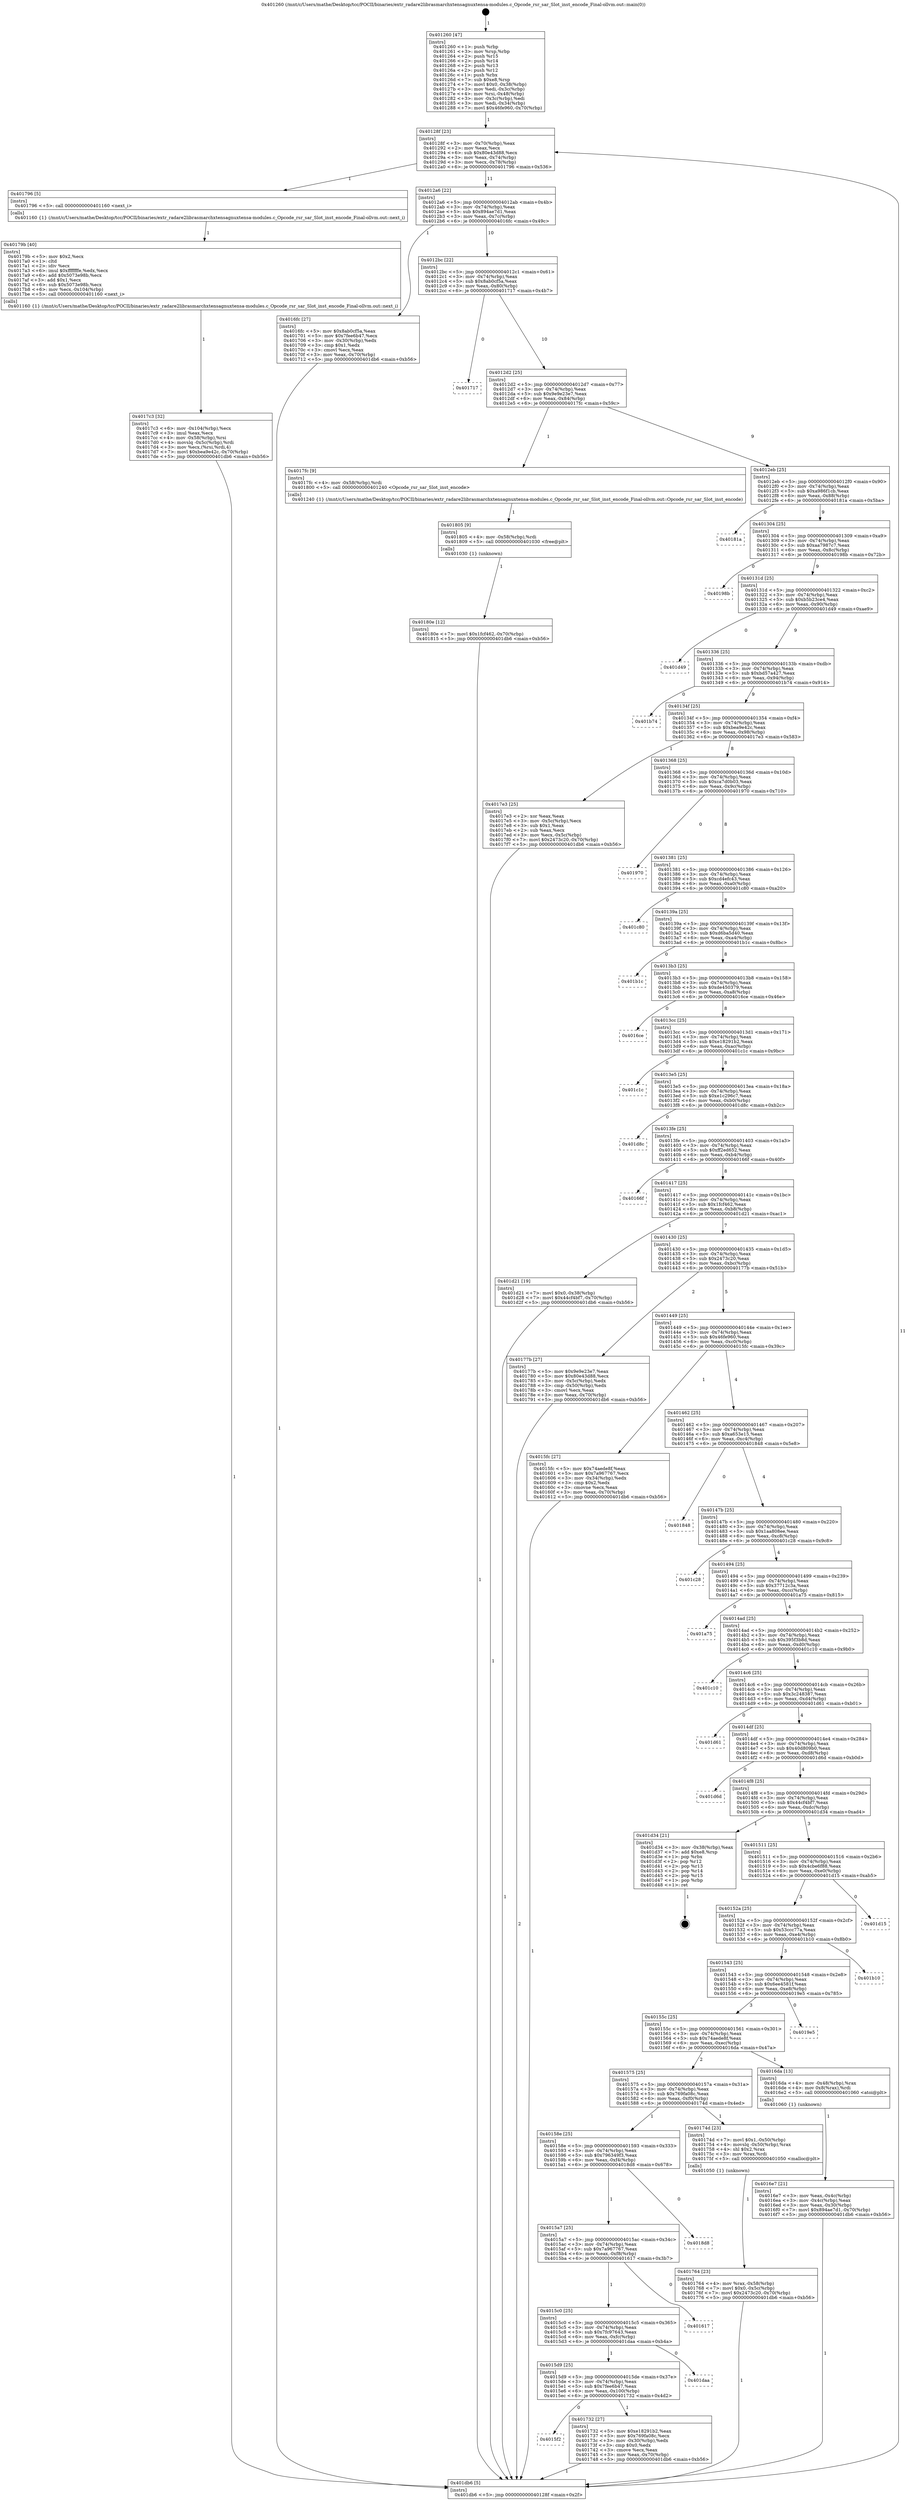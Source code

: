 digraph "0x401260" {
  label = "0x401260 (/mnt/c/Users/mathe/Desktop/tcc/POCII/binaries/extr_radare2librasmarchxtensagnuxtensa-modules.c_Opcode_rsr_sar_Slot_inst_encode_Final-ollvm.out::main(0))"
  labelloc = "t"
  node[shape=record]

  Entry [label="",width=0.3,height=0.3,shape=circle,fillcolor=black,style=filled]
  "0x40128f" [label="{
     0x40128f [23]\l
     | [instrs]\l
     &nbsp;&nbsp;0x40128f \<+3\>: mov -0x70(%rbp),%eax\l
     &nbsp;&nbsp;0x401292 \<+2\>: mov %eax,%ecx\l
     &nbsp;&nbsp;0x401294 \<+6\>: sub $0x80e43d88,%ecx\l
     &nbsp;&nbsp;0x40129a \<+3\>: mov %eax,-0x74(%rbp)\l
     &nbsp;&nbsp;0x40129d \<+3\>: mov %ecx,-0x78(%rbp)\l
     &nbsp;&nbsp;0x4012a0 \<+6\>: je 0000000000401796 \<main+0x536\>\l
  }"]
  "0x401796" [label="{
     0x401796 [5]\l
     | [instrs]\l
     &nbsp;&nbsp;0x401796 \<+5\>: call 0000000000401160 \<next_i\>\l
     | [calls]\l
     &nbsp;&nbsp;0x401160 \{1\} (/mnt/c/Users/mathe/Desktop/tcc/POCII/binaries/extr_radare2librasmarchxtensagnuxtensa-modules.c_Opcode_rsr_sar_Slot_inst_encode_Final-ollvm.out::next_i)\l
  }"]
  "0x4012a6" [label="{
     0x4012a6 [22]\l
     | [instrs]\l
     &nbsp;&nbsp;0x4012a6 \<+5\>: jmp 00000000004012ab \<main+0x4b\>\l
     &nbsp;&nbsp;0x4012ab \<+3\>: mov -0x74(%rbp),%eax\l
     &nbsp;&nbsp;0x4012ae \<+5\>: sub $0x894ae7d1,%eax\l
     &nbsp;&nbsp;0x4012b3 \<+3\>: mov %eax,-0x7c(%rbp)\l
     &nbsp;&nbsp;0x4012b6 \<+6\>: je 00000000004016fc \<main+0x49c\>\l
  }"]
  Exit [label="",width=0.3,height=0.3,shape=circle,fillcolor=black,style=filled,peripheries=2]
  "0x4016fc" [label="{
     0x4016fc [27]\l
     | [instrs]\l
     &nbsp;&nbsp;0x4016fc \<+5\>: mov $0x8ab0cf5a,%eax\l
     &nbsp;&nbsp;0x401701 \<+5\>: mov $0x7fee6b47,%ecx\l
     &nbsp;&nbsp;0x401706 \<+3\>: mov -0x30(%rbp),%edx\l
     &nbsp;&nbsp;0x401709 \<+3\>: cmp $0x1,%edx\l
     &nbsp;&nbsp;0x40170c \<+3\>: cmovl %ecx,%eax\l
     &nbsp;&nbsp;0x40170f \<+3\>: mov %eax,-0x70(%rbp)\l
     &nbsp;&nbsp;0x401712 \<+5\>: jmp 0000000000401db6 \<main+0xb56\>\l
  }"]
  "0x4012bc" [label="{
     0x4012bc [22]\l
     | [instrs]\l
     &nbsp;&nbsp;0x4012bc \<+5\>: jmp 00000000004012c1 \<main+0x61\>\l
     &nbsp;&nbsp;0x4012c1 \<+3\>: mov -0x74(%rbp),%eax\l
     &nbsp;&nbsp;0x4012c4 \<+5\>: sub $0x8ab0cf5a,%eax\l
     &nbsp;&nbsp;0x4012c9 \<+3\>: mov %eax,-0x80(%rbp)\l
     &nbsp;&nbsp;0x4012cc \<+6\>: je 0000000000401717 \<main+0x4b7\>\l
  }"]
  "0x40180e" [label="{
     0x40180e [12]\l
     | [instrs]\l
     &nbsp;&nbsp;0x40180e \<+7\>: movl $0x1fcf462,-0x70(%rbp)\l
     &nbsp;&nbsp;0x401815 \<+5\>: jmp 0000000000401db6 \<main+0xb56\>\l
  }"]
  "0x401717" [label="{
     0x401717\l
  }", style=dashed]
  "0x4012d2" [label="{
     0x4012d2 [25]\l
     | [instrs]\l
     &nbsp;&nbsp;0x4012d2 \<+5\>: jmp 00000000004012d7 \<main+0x77\>\l
     &nbsp;&nbsp;0x4012d7 \<+3\>: mov -0x74(%rbp),%eax\l
     &nbsp;&nbsp;0x4012da \<+5\>: sub $0x9e9e23e7,%eax\l
     &nbsp;&nbsp;0x4012df \<+6\>: mov %eax,-0x84(%rbp)\l
     &nbsp;&nbsp;0x4012e5 \<+6\>: je 00000000004017fc \<main+0x59c\>\l
  }"]
  "0x401805" [label="{
     0x401805 [9]\l
     | [instrs]\l
     &nbsp;&nbsp;0x401805 \<+4\>: mov -0x58(%rbp),%rdi\l
     &nbsp;&nbsp;0x401809 \<+5\>: call 0000000000401030 \<free@plt\>\l
     | [calls]\l
     &nbsp;&nbsp;0x401030 \{1\} (unknown)\l
  }"]
  "0x4017fc" [label="{
     0x4017fc [9]\l
     | [instrs]\l
     &nbsp;&nbsp;0x4017fc \<+4\>: mov -0x58(%rbp),%rdi\l
     &nbsp;&nbsp;0x401800 \<+5\>: call 0000000000401240 \<Opcode_rsr_sar_Slot_inst_encode\>\l
     | [calls]\l
     &nbsp;&nbsp;0x401240 \{1\} (/mnt/c/Users/mathe/Desktop/tcc/POCII/binaries/extr_radare2librasmarchxtensagnuxtensa-modules.c_Opcode_rsr_sar_Slot_inst_encode_Final-ollvm.out::Opcode_rsr_sar_Slot_inst_encode)\l
  }"]
  "0x4012eb" [label="{
     0x4012eb [25]\l
     | [instrs]\l
     &nbsp;&nbsp;0x4012eb \<+5\>: jmp 00000000004012f0 \<main+0x90\>\l
     &nbsp;&nbsp;0x4012f0 \<+3\>: mov -0x74(%rbp),%eax\l
     &nbsp;&nbsp;0x4012f3 \<+5\>: sub $0xa986f1cb,%eax\l
     &nbsp;&nbsp;0x4012f8 \<+6\>: mov %eax,-0x88(%rbp)\l
     &nbsp;&nbsp;0x4012fe \<+6\>: je 000000000040181a \<main+0x5ba\>\l
  }"]
  "0x4017c3" [label="{
     0x4017c3 [32]\l
     | [instrs]\l
     &nbsp;&nbsp;0x4017c3 \<+6\>: mov -0x104(%rbp),%ecx\l
     &nbsp;&nbsp;0x4017c9 \<+3\>: imul %eax,%ecx\l
     &nbsp;&nbsp;0x4017cc \<+4\>: mov -0x58(%rbp),%rsi\l
     &nbsp;&nbsp;0x4017d0 \<+4\>: movslq -0x5c(%rbp),%rdi\l
     &nbsp;&nbsp;0x4017d4 \<+3\>: mov %ecx,(%rsi,%rdi,4)\l
     &nbsp;&nbsp;0x4017d7 \<+7\>: movl $0xbea9e42c,-0x70(%rbp)\l
     &nbsp;&nbsp;0x4017de \<+5\>: jmp 0000000000401db6 \<main+0xb56\>\l
  }"]
  "0x40181a" [label="{
     0x40181a\l
  }", style=dashed]
  "0x401304" [label="{
     0x401304 [25]\l
     | [instrs]\l
     &nbsp;&nbsp;0x401304 \<+5\>: jmp 0000000000401309 \<main+0xa9\>\l
     &nbsp;&nbsp;0x401309 \<+3\>: mov -0x74(%rbp),%eax\l
     &nbsp;&nbsp;0x40130c \<+5\>: sub $0xaa7987c7,%eax\l
     &nbsp;&nbsp;0x401311 \<+6\>: mov %eax,-0x8c(%rbp)\l
     &nbsp;&nbsp;0x401317 \<+6\>: je 000000000040198b \<main+0x72b\>\l
  }"]
  "0x40179b" [label="{
     0x40179b [40]\l
     | [instrs]\l
     &nbsp;&nbsp;0x40179b \<+5\>: mov $0x2,%ecx\l
     &nbsp;&nbsp;0x4017a0 \<+1\>: cltd\l
     &nbsp;&nbsp;0x4017a1 \<+2\>: idiv %ecx\l
     &nbsp;&nbsp;0x4017a3 \<+6\>: imul $0xfffffffe,%edx,%ecx\l
     &nbsp;&nbsp;0x4017a9 \<+6\>: add $0x5073e98b,%ecx\l
     &nbsp;&nbsp;0x4017af \<+3\>: add $0x1,%ecx\l
     &nbsp;&nbsp;0x4017b2 \<+6\>: sub $0x5073e98b,%ecx\l
     &nbsp;&nbsp;0x4017b8 \<+6\>: mov %ecx,-0x104(%rbp)\l
     &nbsp;&nbsp;0x4017be \<+5\>: call 0000000000401160 \<next_i\>\l
     | [calls]\l
     &nbsp;&nbsp;0x401160 \{1\} (/mnt/c/Users/mathe/Desktop/tcc/POCII/binaries/extr_radare2librasmarchxtensagnuxtensa-modules.c_Opcode_rsr_sar_Slot_inst_encode_Final-ollvm.out::next_i)\l
  }"]
  "0x40198b" [label="{
     0x40198b\l
  }", style=dashed]
  "0x40131d" [label="{
     0x40131d [25]\l
     | [instrs]\l
     &nbsp;&nbsp;0x40131d \<+5\>: jmp 0000000000401322 \<main+0xc2\>\l
     &nbsp;&nbsp;0x401322 \<+3\>: mov -0x74(%rbp),%eax\l
     &nbsp;&nbsp;0x401325 \<+5\>: sub $0xb5b23ce4,%eax\l
     &nbsp;&nbsp;0x40132a \<+6\>: mov %eax,-0x90(%rbp)\l
     &nbsp;&nbsp;0x401330 \<+6\>: je 0000000000401d49 \<main+0xae9\>\l
  }"]
  "0x401764" [label="{
     0x401764 [23]\l
     | [instrs]\l
     &nbsp;&nbsp;0x401764 \<+4\>: mov %rax,-0x58(%rbp)\l
     &nbsp;&nbsp;0x401768 \<+7\>: movl $0x0,-0x5c(%rbp)\l
     &nbsp;&nbsp;0x40176f \<+7\>: movl $0x2473c20,-0x70(%rbp)\l
     &nbsp;&nbsp;0x401776 \<+5\>: jmp 0000000000401db6 \<main+0xb56\>\l
  }"]
  "0x401d49" [label="{
     0x401d49\l
  }", style=dashed]
  "0x401336" [label="{
     0x401336 [25]\l
     | [instrs]\l
     &nbsp;&nbsp;0x401336 \<+5\>: jmp 000000000040133b \<main+0xdb\>\l
     &nbsp;&nbsp;0x40133b \<+3\>: mov -0x74(%rbp),%eax\l
     &nbsp;&nbsp;0x40133e \<+5\>: sub $0xbd57a427,%eax\l
     &nbsp;&nbsp;0x401343 \<+6\>: mov %eax,-0x94(%rbp)\l
     &nbsp;&nbsp;0x401349 \<+6\>: je 0000000000401b74 \<main+0x914\>\l
  }"]
  "0x4015f2" [label="{
     0x4015f2\l
  }", style=dashed]
  "0x401b74" [label="{
     0x401b74\l
  }", style=dashed]
  "0x40134f" [label="{
     0x40134f [25]\l
     | [instrs]\l
     &nbsp;&nbsp;0x40134f \<+5\>: jmp 0000000000401354 \<main+0xf4\>\l
     &nbsp;&nbsp;0x401354 \<+3\>: mov -0x74(%rbp),%eax\l
     &nbsp;&nbsp;0x401357 \<+5\>: sub $0xbea9e42c,%eax\l
     &nbsp;&nbsp;0x40135c \<+6\>: mov %eax,-0x98(%rbp)\l
     &nbsp;&nbsp;0x401362 \<+6\>: je 00000000004017e3 \<main+0x583\>\l
  }"]
  "0x401732" [label="{
     0x401732 [27]\l
     | [instrs]\l
     &nbsp;&nbsp;0x401732 \<+5\>: mov $0xe18291b2,%eax\l
     &nbsp;&nbsp;0x401737 \<+5\>: mov $0x769fa08c,%ecx\l
     &nbsp;&nbsp;0x40173c \<+3\>: mov -0x30(%rbp),%edx\l
     &nbsp;&nbsp;0x40173f \<+3\>: cmp $0x0,%edx\l
     &nbsp;&nbsp;0x401742 \<+3\>: cmove %ecx,%eax\l
     &nbsp;&nbsp;0x401745 \<+3\>: mov %eax,-0x70(%rbp)\l
     &nbsp;&nbsp;0x401748 \<+5\>: jmp 0000000000401db6 \<main+0xb56\>\l
  }"]
  "0x4017e3" [label="{
     0x4017e3 [25]\l
     | [instrs]\l
     &nbsp;&nbsp;0x4017e3 \<+2\>: xor %eax,%eax\l
     &nbsp;&nbsp;0x4017e5 \<+3\>: mov -0x5c(%rbp),%ecx\l
     &nbsp;&nbsp;0x4017e8 \<+3\>: sub $0x1,%eax\l
     &nbsp;&nbsp;0x4017eb \<+2\>: sub %eax,%ecx\l
     &nbsp;&nbsp;0x4017ed \<+3\>: mov %ecx,-0x5c(%rbp)\l
     &nbsp;&nbsp;0x4017f0 \<+7\>: movl $0x2473c20,-0x70(%rbp)\l
     &nbsp;&nbsp;0x4017f7 \<+5\>: jmp 0000000000401db6 \<main+0xb56\>\l
  }"]
  "0x401368" [label="{
     0x401368 [25]\l
     | [instrs]\l
     &nbsp;&nbsp;0x401368 \<+5\>: jmp 000000000040136d \<main+0x10d\>\l
     &nbsp;&nbsp;0x40136d \<+3\>: mov -0x74(%rbp),%eax\l
     &nbsp;&nbsp;0x401370 \<+5\>: sub $0xca7d0b03,%eax\l
     &nbsp;&nbsp;0x401375 \<+6\>: mov %eax,-0x9c(%rbp)\l
     &nbsp;&nbsp;0x40137b \<+6\>: je 0000000000401970 \<main+0x710\>\l
  }"]
  "0x4015d9" [label="{
     0x4015d9 [25]\l
     | [instrs]\l
     &nbsp;&nbsp;0x4015d9 \<+5\>: jmp 00000000004015de \<main+0x37e\>\l
     &nbsp;&nbsp;0x4015de \<+3\>: mov -0x74(%rbp),%eax\l
     &nbsp;&nbsp;0x4015e1 \<+5\>: sub $0x7fee6b47,%eax\l
     &nbsp;&nbsp;0x4015e6 \<+6\>: mov %eax,-0x100(%rbp)\l
     &nbsp;&nbsp;0x4015ec \<+6\>: je 0000000000401732 \<main+0x4d2\>\l
  }"]
  "0x401970" [label="{
     0x401970\l
  }", style=dashed]
  "0x401381" [label="{
     0x401381 [25]\l
     | [instrs]\l
     &nbsp;&nbsp;0x401381 \<+5\>: jmp 0000000000401386 \<main+0x126\>\l
     &nbsp;&nbsp;0x401386 \<+3\>: mov -0x74(%rbp),%eax\l
     &nbsp;&nbsp;0x401389 \<+5\>: sub $0xcd4efc43,%eax\l
     &nbsp;&nbsp;0x40138e \<+6\>: mov %eax,-0xa0(%rbp)\l
     &nbsp;&nbsp;0x401394 \<+6\>: je 0000000000401c80 \<main+0xa20\>\l
  }"]
  "0x401daa" [label="{
     0x401daa\l
  }", style=dashed]
  "0x401c80" [label="{
     0x401c80\l
  }", style=dashed]
  "0x40139a" [label="{
     0x40139a [25]\l
     | [instrs]\l
     &nbsp;&nbsp;0x40139a \<+5\>: jmp 000000000040139f \<main+0x13f\>\l
     &nbsp;&nbsp;0x40139f \<+3\>: mov -0x74(%rbp),%eax\l
     &nbsp;&nbsp;0x4013a2 \<+5\>: sub $0xd6ba5d40,%eax\l
     &nbsp;&nbsp;0x4013a7 \<+6\>: mov %eax,-0xa4(%rbp)\l
     &nbsp;&nbsp;0x4013ad \<+6\>: je 0000000000401b1c \<main+0x8bc\>\l
  }"]
  "0x4015c0" [label="{
     0x4015c0 [25]\l
     | [instrs]\l
     &nbsp;&nbsp;0x4015c0 \<+5\>: jmp 00000000004015c5 \<main+0x365\>\l
     &nbsp;&nbsp;0x4015c5 \<+3\>: mov -0x74(%rbp),%eax\l
     &nbsp;&nbsp;0x4015c8 \<+5\>: sub $0x7fc97643,%eax\l
     &nbsp;&nbsp;0x4015cd \<+6\>: mov %eax,-0xfc(%rbp)\l
     &nbsp;&nbsp;0x4015d3 \<+6\>: je 0000000000401daa \<main+0xb4a\>\l
  }"]
  "0x401b1c" [label="{
     0x401b1c\l
  }", style=dashed]
  "0x4013b3" [label="{
     0x4013b3 [25]\l
     | [instrs]\l
     &nbsp;&nbsp;0x4013b3 \<+5\>: jmp 00000000004013b8 \<main+0x158\>\l
     &nbsp;&nbsp;0x4013b8 \<+3\>: mov -0x74(%rbp),%eax\l
     &nbsp;&nbsp;0x4013bb \<+5\>: sub $0xde450379,%eax\l
     &nbsp;&nbsp;0x4013c0 \<+6\>: mov %eax,-0xa8(%rbp)\l
     &nbsp;&nbsp;0x4013c6 \<+6\>: je 00000000004016ce \<main+0x46e\>\l
  }"]
  "0x401617" [label="{
     0x401617\l
  }", style=dashed]
  "0x4016ce" [label="{
     0x4016ce\l
  }", style=dashed]
  "0x4013cc" [label="{
     0x4013cc [25]\l
     | [instrs]\l
     &nbsp;&nbsp;0x4013cc \<+5\>: jmp 00000000004013d1 \<main+0x171\>\l
     &nbsp;&nbsp;0x4013d1 \<+3\>: mov -0x74(%rbp),%eax\l
     &nbsp;&nbsp;0x4013d4 \<+5\>: sub $0xe18291b2,%eax\l
     &nbsp;&nbsp;0x4013d9 \<+6\>: mov %eax,-0xac(%rbp)\l
     &nbsp;&nbsp;0x4013df \<+6\>: je 0000000000401c1c \<main+0x9bc\>\l
  }"]
  "0x4015a7" [label="{
     0x4015a7 [25]\l
     | [instrs]\l
     &nbsp;&nbsp;0x4015a7 \<+5\>: jmp 00000000004015ac \<main+0x34c\>\l
     &nbsp;&nbsp;0x4015ac \<+3\>: mov -0x74(%rbp),%eax\l
     &nbsp;&nbsp;0x4015af \<+5\>: sub $0x7a967767,%eax\l
     &nbsp;&nbsp;0x4015b4 \<+6\>: mov %eax,-0xf8(%rbp)\l
     &nbsp;&nbsp;0x4015ba \<+6\>: je 0000000000401617 \<main+0x3b7\>\l
  }"]
  "0x401c1c" [label="{
     0x401c1c\l
  }", style=dashed]
  "0x4013e5" [label="{
     0x4013e5 [25]\l
     | [instrs]\l
     &nbsp;&nbsp;0x4013e5 \<+5\>: jmp 00000000004013ea \<main+0x18a\>\l
     &nbsp;&nbsp;0x4013ea \<+3\>: mov -0x74(%rbp),%eax\l
     &nbsp;&nbsp;0x4013ed \<+5\>: sub $0xe1c296c7,%eax\l
     &nbsp;&nbsp;0x4013f2 \<+6\>: mov %eax,-0xb0(%rbp)\l
     &nbsp;&nbsp;0x4013f8 \<+6\>: je 0000000000401d8c \<main+0xb2c\>\l
  }"]
  "0x4018d8" [label="{
     0x4018d8\l
  }", style=dashed]
  "0x401d8c" [label="{
     0x401d8c\l
  }", style=dashed]
  "0x4013fe" [label="{
     0x4013fe [25]\l
     | [instrs]\l
     &nbsp;&nbsp;0x4013fe \<+5\>: jmp 0000000000401403 \<main+0x1a3\>\l
     &nbsp;&nbsp;0x401403 \<+3\>: mov -0x74(%rbp),%eax\l
     &nbsp;&nbsp;0x401406 \<+5\>: sub $0xff2ed652,%eax\l
     &nbsp;&nbsp;0x40140b \<+6\>: mov %eax,-0xb4(%rbp)\l
     &nbsp;&nbsp;0x401411 \<+6\>: je 000000000040166f \<main+0x40f\>\l
  }"]
  "0x40158e" [label="{
     0x40158e [25]\l
     | [instrs]\l
     &nbsp;&nbsp;0x40158e \<+5\>: jmp 0000000000401593 \<main+0x333\>\l
     &nbsp;&nbsp;0x401593 \<+3\>: mov -0x74(%rbp),%eax\l
     &nbsp;&nbsp;0x401596 \<+5\>: sub $0x796349f3,%eax\l
     &nbsp;&nbsp;0x40159b \<+6\>: mov %eax,-0xf4(%rbp)\l
     &nbsp;&nbsp;0x4015a1 \<+6\>: je 00000000004018d8 \<main+0x678\>\l
  }"]
  "0x40166f" [label="{
     0x40166f\l
  }", style=dashed]
  "0x401417" [label="{
     0x401417 [25]\l
     | [instrs]\l
     &nbsp;&nbsp;0x401417 \<+5\>: jmp 000000000040141c \<main+0x1bc\>\l
     &nbsp;&nbsp;0x40141c \<+3\>: mov -0x74(%rbp),%eax\l
     &nbsp;&nbsp;0x40141f \<+5\>: sub $0x1fcf462,%eax\l
     &nbsp;&nbsp;0x401424 \<+6\>: mov %eax,-0xb8(%rbp)\l
     &nbsp;&nbsp;0x40142a \<+6\>: je 0000000000401d21 \<main+0xac1\>\l
  }"]
  "0x40174d" [label="{
     0x40174d [23]\l
     | [instrs]\l
     &nbsp;&nbsp;0x40174d \<+7\>: movl $0x1,-0x50(%rbp)\l
     &nbsp;&nbsp;0x401754 \<+4\>: movslq -0x50(%rbp),%rax\l
     &nbsp;&nbsp;0x401758 \<+4\>: shl $0x2,%rax\l
     &nbsp;&nbsp;0x40175c \<+3\>: mov %rax,%rdi\l
     &nbsp;&nbsp;0x40175f \<+5\>: call 0000000000401050 \<malloc@plt\>\l
     | [calls]\l
     &nbsp;&nbsp;0x401050 \{1\} (unknown)\l
  }"]
  "0x401d21" [label="{
     0x401d21 [19]\l
     | [instrs]\l
     &nbsp;&nbsp;0x401d21 \<+7\>: movl $0x0,-0x38(%rbp)\l
     &nbsp;&nbsp;0x401d28 \<+7\>: movl $0x44cf4bf7,-0x70(%rbp)\l
     &nbsp;&nbsp;0x401d2f \<+5\>: jmp 0000000000401db6 \<main+0xb56\>\l
  }"]
  "0x401430" [label="{
     0x401430 [25]\l
     | [instrs]\l
     &nbsp;&nbsp;0x401430 \<+5\>: jmp 0000000000401435 \<main+0x1d5\>\l
     &nbsp;&nbsp;0x401435 \<+3\>: mov -0x74(%rbp),%eax\l
     &nbsp;&nbsp;0x401438 \<+5\>: sub $0x2473c20,%eax\l
     &nbsp;&nbsp;0x40143d \<+6\>: mov %eax,-0xbc(%rbp)\l
     &nbsp;&nbsp;0x401443 \<+6\>: je 000000000040177b \<main+0x51b\>\l
  }"]
  "0x4016e7" [label="{
     0x4016e7 [21]\l
     | [instrs]\l
     &nbsp;&nbsp;0x4016e7 \<+3\>: mov %eax,-0x4c(%rbp)\l
     &nbsp;&nbsp;0x4016ea \<+3\>: mov -0x4c(%rbp),%eax\l
     &nbsp;&nbsp;0x4016ed \<+3\>: mov %eax,-0x30(%rbp)\l
     &nbsp;&nbsp;0x4016f0 \<+7\>: movl $0x894ae7d1,-0x70(%rbp)\l
     &nbsp;&nbsp;0x4016f7 \<+5\>: jmp 0000000000401db6 \<main+0xb56\>\l
  }"]
  "0x40177b" [label="{
     0x40177b [27]\l
     | [instrs]\l
     &nbsp;&nbsp;0x40177b \<+5\>: mov $0x9e9e23e7,%eax\l
     &nbsp;&nbsp;0x401780 \<+5\>: mov $0x80e43d88,%ecx\l
     &nbsp;&nbsp;0x401785 \<+3\>: mov -0x5c(%rbp),%edx\l
     &nbsp;&nbsp;0x401788 \<+3\>: cmp -0x50(%rbp),%edx\l
     &nbsp;&nbsp;0x40178b \<+3\>: cmovl %ecx,%eax\l
     &nbsp;&nbsp;0x40178e \<+3\>: mov %eax,-0x70(%rbp)\l
     &nbsp;&nbsp;0x401791 \<+5\>: jmp 0000000000401db6 \<main+0xb56\>\l
  }"]
  "0x401449" [label="{
     0x401449 [25]\l
     | [instrs]\l
     &nbsp;&nbsp;0x401449 \<+5\>: jmp 000000000040144e \<main+0x1ee\>\l
     &nbsp;&nbsp;0x40144e \<+3\>: mov -0x74(%rbp),%eax\l
     &nbsp;&nbsp;0x401451 \<+5\>: sub $0x46fe960,%eax\l
     &nbsp;&nbsp;0x401456 \<+6\>: mov %eax,-0xc0(%rbp)\l
     &nbsp;&nbsp;0x40145c \<+6\>: je 00000000004015fc \<main+0x39c\>\l
  }"]
  "0x401575" [label="{
     0x401575 [25]\l
     | [instrs]\l
     &nbsp;&nbsp;0x401575 \<+5\>: jmp 000000000040157a \<main+0x31a\>\l
     &nbsp;&nbsp;0x40157a \<+3\>: mov -0x74(%rbp),%eax\l
     &nbsp;&nbsp;0x40157d \<+5\>: sub $0x769fa08c,%eax\l
     &nbsp;&nbsp;0x401582 \<+6\>: mov %eax,-0xf0(%rbp)\l
     &nbsp;&nbsp;0x401588 \<+6\>: je 000000000040174d \<main+0x4ed\>\l
  }"]
  "0x4015fc" [label="{
     0x4015fc [27]\l
     | [instrs]\l
     &nbsp;&nbsp;0x4015fc \<+5\>: mov $0x74aede8f,%eax\l
     &nbsp;&nbsp;0x401601 \<+5\>: mov $0x7a967767,%ecx\l
     &nbsp;&nbsp;0x401606 \<+3\>: mov -0x34(%rbp),%edx\l
     &nbsp;&nbsp;0x401609 \<+3\>: cmp $0x2,%edx\l
     &nbsp;&nbsp;0x40160c \<+3\>: cmovne %ecx,%eax\l
     &nbsp;&nbsp;0x40160f \<+3\>: mov %eax,-0x70(%rbp)\l
     &nbsp;&nbsp;0x401612 \<+5\>: jmp 0000000000401db6 \<main+0xb56\>\l
  }"]
  "0x401462" [label="{
     0x401462 [25]\l
     | [instrs]\l
     &nbsp;&nbsp;0x401462 \<+5\>: jmp 0000000000401467 \<main+0x207\>\l
     &nbsp;&nbsp;0x401467 \<+3\>: mov -0x74(%rbp),%eax\l
     &nbsp;&nbsp;0x40146a \<+5\>: sub $0xa653e15,%eax\l
     &nbsp;&nbsp;0x40146f \<+6\>: mov %eax,-0xc4(%rbp)\l
     &nbsp;&nbsp;0x401475 \<+6\>: je 0000000000401848 \<main+0x5e8\>\l
  }"]
  "0x401db6" [label="{
     0x401db6 [5]\l
     | [instrs]\l
     &nbsp;&nbsp;0x401db6 \<+5\>: jmp 000000000040128f \<main+0x2f\>\l
  }"]
  "0x401260" [label="{
     0x401260 [47]\l
     | [instrs]\l
     &nbsp;&nbsp;0x401260 \<+1\>: push %rbp\l
     &nbsp;&nbsp;0x401261 \<+3\>: mov %rsp,%rbp\l
     &nbsp;&nbsp;0x401264 \<+2\>: push %r15\l
     &nbsp;&nbsp;0x401266 \<+2\>: push %r14\l
     &nbsp;&nbsp;0x401268 \<+2\>: push %r13\l
     &nbsp;&nbsp;0x40126a \<+2\>: push %r12\l
     &nbsp;&nbsp;0x40126c \<+1\>: push %rbx\l
     &nbsp;&nbsp;0x40126d \<+7\>: sub $0xe8,%rsp\l
     &nbsp;&nbsp;0x401274 \<+7\>: movl $0x0,-0x38(%rbp)\l
     &nbsp;&nbsp;0x40127b \<+3\>: mov %edi,-0x3c(%rbp)\l
     &nbsp;&nbsp;0x40127e \<+4\>: mov %rsi,-0x48(%rbp)\l
     &nbsp;&nbsp;0x401282 \<+3\>: mov -0x3c(%rbp),%edi\l
     &nbsp;&nbsp;0x401285 \<+3\>: mov %edi,-0x34(%rbp)\l
     &nbsp;&nbsp;0x401288 \<+7\>: movl $0x46fe960,-0x70(%rbp)\l
  }"]
  "0x4016da" [label="{
     0x4016da [13]\l
     | [instrs]\l
     &nbsp;&nbsp;0x4016da \<+4\>: mov -0x48(%rbp),%rax\l
     &nbsp;&nbsp;0x4016de \<+4\>: mov 0x8(%rax),%rdi\l
     &nbsp;&nbsp;0x4016e2 \<+5\>: call 0000000000401060 \<atoi@plt\>\l
     | [calls]\l
     &nbsp;&nbsp;0x401060 \{1\} (unknown)\l
  }"]
  "0x401848" [label="{
     0x401848\l
  }", style=dashed]
  "0x40147b" [label="{
     0x40147b [25]\l
     | [instrs]\l
     &nbsp;&nbsp;0x40147b \<+5\>: jmp 0000000000401480 \<main+0x220\>\l
     &nbsp;&nbsp;0x401480 \<+3\>: mov -0x74(%rbp),%eax\l
     &nbsp;&nbsp;0x401483 \<+5\>: sub $0x1aa808ee,%eax\l
     &nbsp;&nbsp;0x401488 \<+6\>: mov %eax,-0xc8(%rbp)\l
     &nbsp;&nbsp;0x40148e \<+6\>: je 0000000000401c28 \<main+0x9c8\>\l
  }"]
  "0x40155c" [label="{
     0x40155c [25]\l
     | [instrs]\l
     &nbsp;&nbsp;0x40155c \<+5\>: jmp 0000000000401561 \<main+0x301\>\l
     &nbsp;&nbsp;0x401561 \<+3\>: mov -0x74(%rbp),%eax\l
     &nbsp;&nbsp;0x401564 \<+5\>: sub $0x74aede8f,%eax\l
     &nbsp;&nbsp;0x401569 \<+6\>: mov %eax,-0xec(%rbp)\l
     &nbsp;&nbsp;0x40156f \<+6\>: je 00000000004016da \<main+0x47a\>\l
  }"]
  "0x401c28" [label="{
     0x401c28\l
  }", style=dashed]
  "0x401494" [label="{
     0x401494 [25]\l
     | [instrs]\l
     &nbsp;&nbsp;0x401494 \<+5\>: jmp 0000000000401499 \<main+0x239\>\l
     &nbsp;&nbsp;0x401499 \<+3\>: mov -0x74(%rbp),%eax\l
     &nbsp;&nbsp;0x40149c \<+5\>: sub $0x37712c3a,%eax\l
     &nbsp;&nbsp;0x4014a1 \<+6\>: mov %eax,-0xcc(%rbp)\l
     &nbsp;&nbsp;0x4014a7 \<+6\>: je 0000000000401a75 \<main+0x815\>\l
  }"]
  "0x4019e5" [label="{
     0x4019e5\l
  }", style=dashed]
  "0x401a75" [label="{
     0x401a75\l
  }", style=dashed]
  "0x4014ad" [label="{
     0x4014ad [25]\l
     | [instrs]\l
     &nbsp;&nbsp;0x4014ad \<+5\>: jmp 00000000004014b2 \<main+0x252\>\l
     &nbsp;&nbsp;0x4014b2 \<+3\>: mov -0x74(%rbp),%eax\l
     &nbsp;&nbsp;0x4014b5 \<+5\>: sub $0x395f3b8d,%eax\l
     &nbsp;&nbsp;0x4014ba \<+6\>: mov %eax,-0xd0(%rbp)\l
     &nbsp;&nbsp;0x4014c0 \<+6\>: je 0000000000401c10 \<main+0x9b0\>\l
  }"]
  "0x401543" [label="{
     0x401543 [25]\l
     | [instrs]\l
     &nbsp;&nbsp;0x401543 \<+5\>: jmp 0000000000401548 \<main+0x2e8\>\l
     &nbsp;&nbsp;0x401548 \<+3\>: mov -0x74(%rbp),%eax\l
     &nbsp;&nbsp;0x40154b \<+5\>: sub $0x6ee4581f,%eax\l
     &nbsp;&nbsp;0x401550 \<+6\>: mov %eax,-0xe8(%rbp)\l
     &nbsp;&nbsp;0x401556 \<+6\>: je 00000000004019e5 \<main+0x785\>\l
  }"]
  "0x401c10" [label="{
     0x401c10\l
  }", style=dashed]
  "0x4014c6" [label="{
     0x4014c6 [25]\l
     | [instrs]\l
     &nbsp;&nbsp;0x4014c6 \<+5\>: jmp 00000000004014cb \<main+0x26b\>\l
     &nbsp;&nbsp;0x4014cb \<+3\>: mov -0x74(%rbp),%eax\l
     &nbsp;&nbsp;0x4014ce \<+5\>: sub $0x3c248387,%eax\l
     &nbsp;&nbsp;0x4014d3 \<+6\>: mov %eax,-0xd4(%rbp)\l
     &nbsp;&nbsp;0x4014d9 \<+6\>: je 0000000000401d61 \<main+0xb01\>\l
  }"]
  "0x401b10" [label="{
     0x401b10\l
  }", style=dashed]
  "0x401d61" [label="{
     0x401d61\l
  }", style=dashed]
  "0x4014df" [label="{
     0x4014df [25]\l
     | [instrs]\l
     &nbsp;&nbsp;0x4014df \<+5\>: jmp 00000000004014e4 \<main+0x284\>\l
     &nbsp;&nbsp;0x4014e4 \<+3\>: mov -0x74(%rbp),%eax\l
     &nbsp;&nbsp;0x4014e7 \<+5\>: sub $0x40d809b0,%eax\l
     &nbsp;&nbsp;0x4014ec \<+6\>: mov %eax,-0xd8(%rbp)\l
     &nbsp;&nbsp;0x4014f2 \<+6\>: je 0000000000401d6d \<main+0xb0d\>\l
  }"]
  "0x40152a" [label="{
     0x40152a [25]\l
     | [instrs]\l
     &nbsp;&nbsp;0x40152a \<+5\>: jmp 000000000040152f \<main+0x2cf\>\l
     &nbsp;&nbsp;0x40152f \<+3\>: mov -0x74(%rbp),%eax\l
     &nbsp;&nbsp;0x401532 \<+5\>: sub $0x53ccc77a,%eax\l
     &nbsp;&nbsp;0x401537 \<+6\>: mov %eax,-0xe4(%rbp)\l
     &nbsp;&nbsp;0x40153d \<+6\>: je 0000000000401b10 \<main+0x8b0\>\l
  }"]
  "0x401d6d" [label="{
     0x401d6d\l
  }", style=dashed]
  "0x4014f8" [label="{
     0x4014f8 [25]\l
     | [instrs]\l
     &nbsp;&nbsp;0x4014f8 \<+5\>: jmp 00000000004014fd \<main+0x29d\>\l
     &nbsp;&nbsp;0x4014fd \<+3\>: mov -0x74(%rbp),%eax\l
     &nbsp;&nbsp;0x401500 \<+5\>: sub $0x44cf4bf7,%eax\l
     &nbsp;&nbsp;0x401505 \<+6\>: mov %eax,-0xdc(%rbp)\l
     &nbsp;&nbsp;0x40150b \<+6\>: je 0000000000401d34 \<main+0xad4\>\l
  }"]
  "0x401d15" [label="{
     0x401d15\l
  }", style=dashed]
  "0x401d34" [label="{
     0x401d34 [21]\l
     | [instrs]\l
     &nbsp;&nbsp;0x401d34 \<+3\>: mov -0x38(%rbp),%eax\l
     &nbsp;&nbsp;0x401d37 \<+7\>: add $0xe8,%rsp\l
     &nbsp;&nbsp;0x401d3e \<+1\>: pop %rbx\l
     &nbsp;&nbsp;0x401d3f \<+2\>: pop %r12\l
     &nbsp;&nbsp;0x401d41 \<+2\>: pop %r13\l
     &nbsp;&nbsp;0x401d43 \<+2\>: pop %r14\l
     &nbsp;&nbsp;0x401d45 \<+2\>: pop %r15\l
     &nbsp;&nbsp;0x401d47 \<+1\>: pop %rbp\l
     &nbsp;&nbsp;0x401d48 \<+1\>: ret\l
  }"]
  "0x401511" [label="{
     0x401511 [25]\l
     | [instrs]\l
     &nbsp;&nbsp;0x401511 \<+5\>: jmp 0000000000401516 \<main+0x2b6\>\l
     &nbsp;&nbsp;0x401516 \<+3\>: mov -0x74(%rbp),%eax\l
     &nbsp;&nbsp;0x401519 \<+5\>: sub $0x4cbe6f88,%eax\l
     &nbsp;&nbsp;0x40151e \<+6\>: mov %eax,-0xe0(%rbp)\l
     &nbsp;&nbsp;0x401524 \<+6\>: je 0000000000401d15 \<main+0xab5\>\l
  }"]
  Entry -> "0x401260" [label=" 1"]
  "0x40128f" -> "0x401796" [label=" 1"]
  "0x40128f" -> "0x4012a6" [label=" 11"]
  "0x401d34" -> Exit [label=" 1"]
  "0x4012a6" -> "0x4016fc" [label=" 1"]
  "0x4012a6" -> "0x4012bc" [label=" 10"]
  "0x401d21" -> "0x401db6" [label=" 1"]
  "0x4012bc" -> "0x401717" [label=" 0"]
  "0x4012bc" -> "0x4012d2" [label=" 10"]
  "0x40180e" -> "0x401db6" [label=" 1"]
  "0x4012d2" -> "0x4017fc" [label=" 1"]
  "0x4012d2" -> "0x4012eb" [label=" 9"]
  "0x401805" -> "0x40180e" [label=" 1"]
  "0x4012eb" -> "0x40181a" [label=" 0"]
  "0x4012eb" -> "0x401304" [label=" 9"]
  "0x4017fc" -> "0x401805" [label=" 1"]
  "0x401304" -> "0x40198b" [label=" 0"]
  "0x401304" -> "0x40131d" [label=" 9"]
  "0x4017e3" -> "0x401db6" [label=" 1"]
  "0x40131d" -> "0x401d49" [label=" 0"]
  "0x40131d" -> "0x401336" [label=" 9"]
  "0x4017c3" -> "0x401db6" [label=" 1"]
  "0x401336" -> "0x401b74" [label=" 0"]
  "0x401336" -> "0x40134f" [label=" 9"]
  "0x40179b" -> "0x4017c3" [label=" 1"]
  "0x40134f" -> "0x4017e3" [label=" 1"]
  "0x40134f" -> "0x401368" [label=" 8"]
  "0x401796" -> "0x40179b" [label=" 1"]
  "0x401368" -> "0x401970" [label=" 0"]
  "0x401368" -> "0x401381" [label=" 8"]
  "0x401764" -> "0x401db6" [label=" 1"]
  "0x401381" -> "0x401c80" [label=" 0"]
  "0x401381" -> "0x40139a" [label=" 8"]
  "0x40174d" -> "0x401764" [label=" 1"]
  "0x40139a" -> "0x401b1c" [label=" 0"]
  "0x40139a" -> "0x4013b3" [label=" 8"]
  "0x4015d9" -> "0x4015f2" [label=" 0"]
  "0x4013b3" -> "0x4016ce" [label=" 0"]
  "0x4013b3" -> "0x4013cc" [label=" 8"]
  "0x4015d9" -> "0x401732" [label=" 1"]
  "0x4013cc" -> "0x401c1c" [label=" 0"]
  "0x4013cc" -> "0x4013e5" [label=" 8"]
  "0x4015c0" -> "0x4015d9" [label=" 1"]
  "0x4013e5" -> "0x401d8c" [label=" 0"]
  "0x4013e5" -> "0x4013fe" [label=" 8"]
  "0x4015c0" -> "0x401daa" [label=" 0"]
  "0x4013fe" -> "0x40166f" [label=" 0"]
  "0x4013fe" -> "0x401417" [label=" 8"]
  "0x4015a7" -> "0x4015c0" [label=" 1"]
  "0x401417" -> "0x401d21" [label=" 1"]
  "0x401417" -> "0x401430" [label=" 7"]
  "0x4015a7" -> "0x401617" [label=" 0"]
  "0x401430" -> "0x40177b" [label=" 2"]
  "0x401430" -> "0x401449" [label=" 5"]
  "0x40158e" -> "0x4015a7" [label=" 1"]
  "0x401449" -> "0x4015fc" [label=" 1"]
  "0x401449" -> "0x401462" [label=" 4"]
  "0x4015fc" -> "0x401db6" [label=" 1"]
  "0x401260" -> "0x40128f" [label=" 1"]
  "0x401db6" -> "0x40128f" [label=" 11"]
  "0x40158e" -> "0x4018d8" [label=" 0"]
  "0x401462" -> "0x401848" [label=" 0"]
  "0x401462" -> "0x40147b" [label=" 4"]
  "0x401732" -> "0x401db6" [label=" 1"]
  "0x40147b" -> "0x401c28" [label=" 0"]
  "0x40147b" -> "0x401494" [label=" 4"]
  "0x401575" -> "0x40174d" [label=" 1"]
  "0x401494" -> "0x401a75" [label=" 0"]
  "0x401494" -> "0x4014ad" [label=" 4"]
  "0x40177b" -> "0x401db6" [label=" 2"]
  "0x4014ad" -> "0x401c10" [label=" 0"]
  "0x4014ad" -> "0x4014c6" [label=" 4"]
  "0x4016e7" -> "0x401db6" [label=" 1"]
  "0x4014c6" -> "0x401d61" [label=" 0"]
  "0x4014c6" -> "0x4014df" [label=" 4"]
  "0x4016da" -> "0x4016e7" [label=" 1"]
  "0x4014df" -> "0x401d6d" [label=" 0"]
  "0x4014df" -> "0x4014f8" [label=" 4"]
  "0x40155c" -> "0x4016da" [label=" 1"]
  "0x4014f8" -> "0x401d34" [label=" 1"]
  "0x4014f8" -> "0x401511" [label=" 3"]
  "0x401575" -> "0x40158e" [label=" 1"]
  "0x401511" -> "0x401d15" [label=" 0"]
  "0x401511" -> "0x40152a" [label=" 3"]
  "0x40155c" -> "0x401575" [label=" 2"]
  "0x40152a" -> "0x401b10" [label=" 0"]
  "0x40152a" -> "0x401543" [label=" 3"]
  "0x4016fc" -> "0x401db6" [label=" 1"]
  "0x401543" -> "0x4019e5" [label=" 0"]
  "0x401543" -> "0x40155c" [label=" 3"]
}
